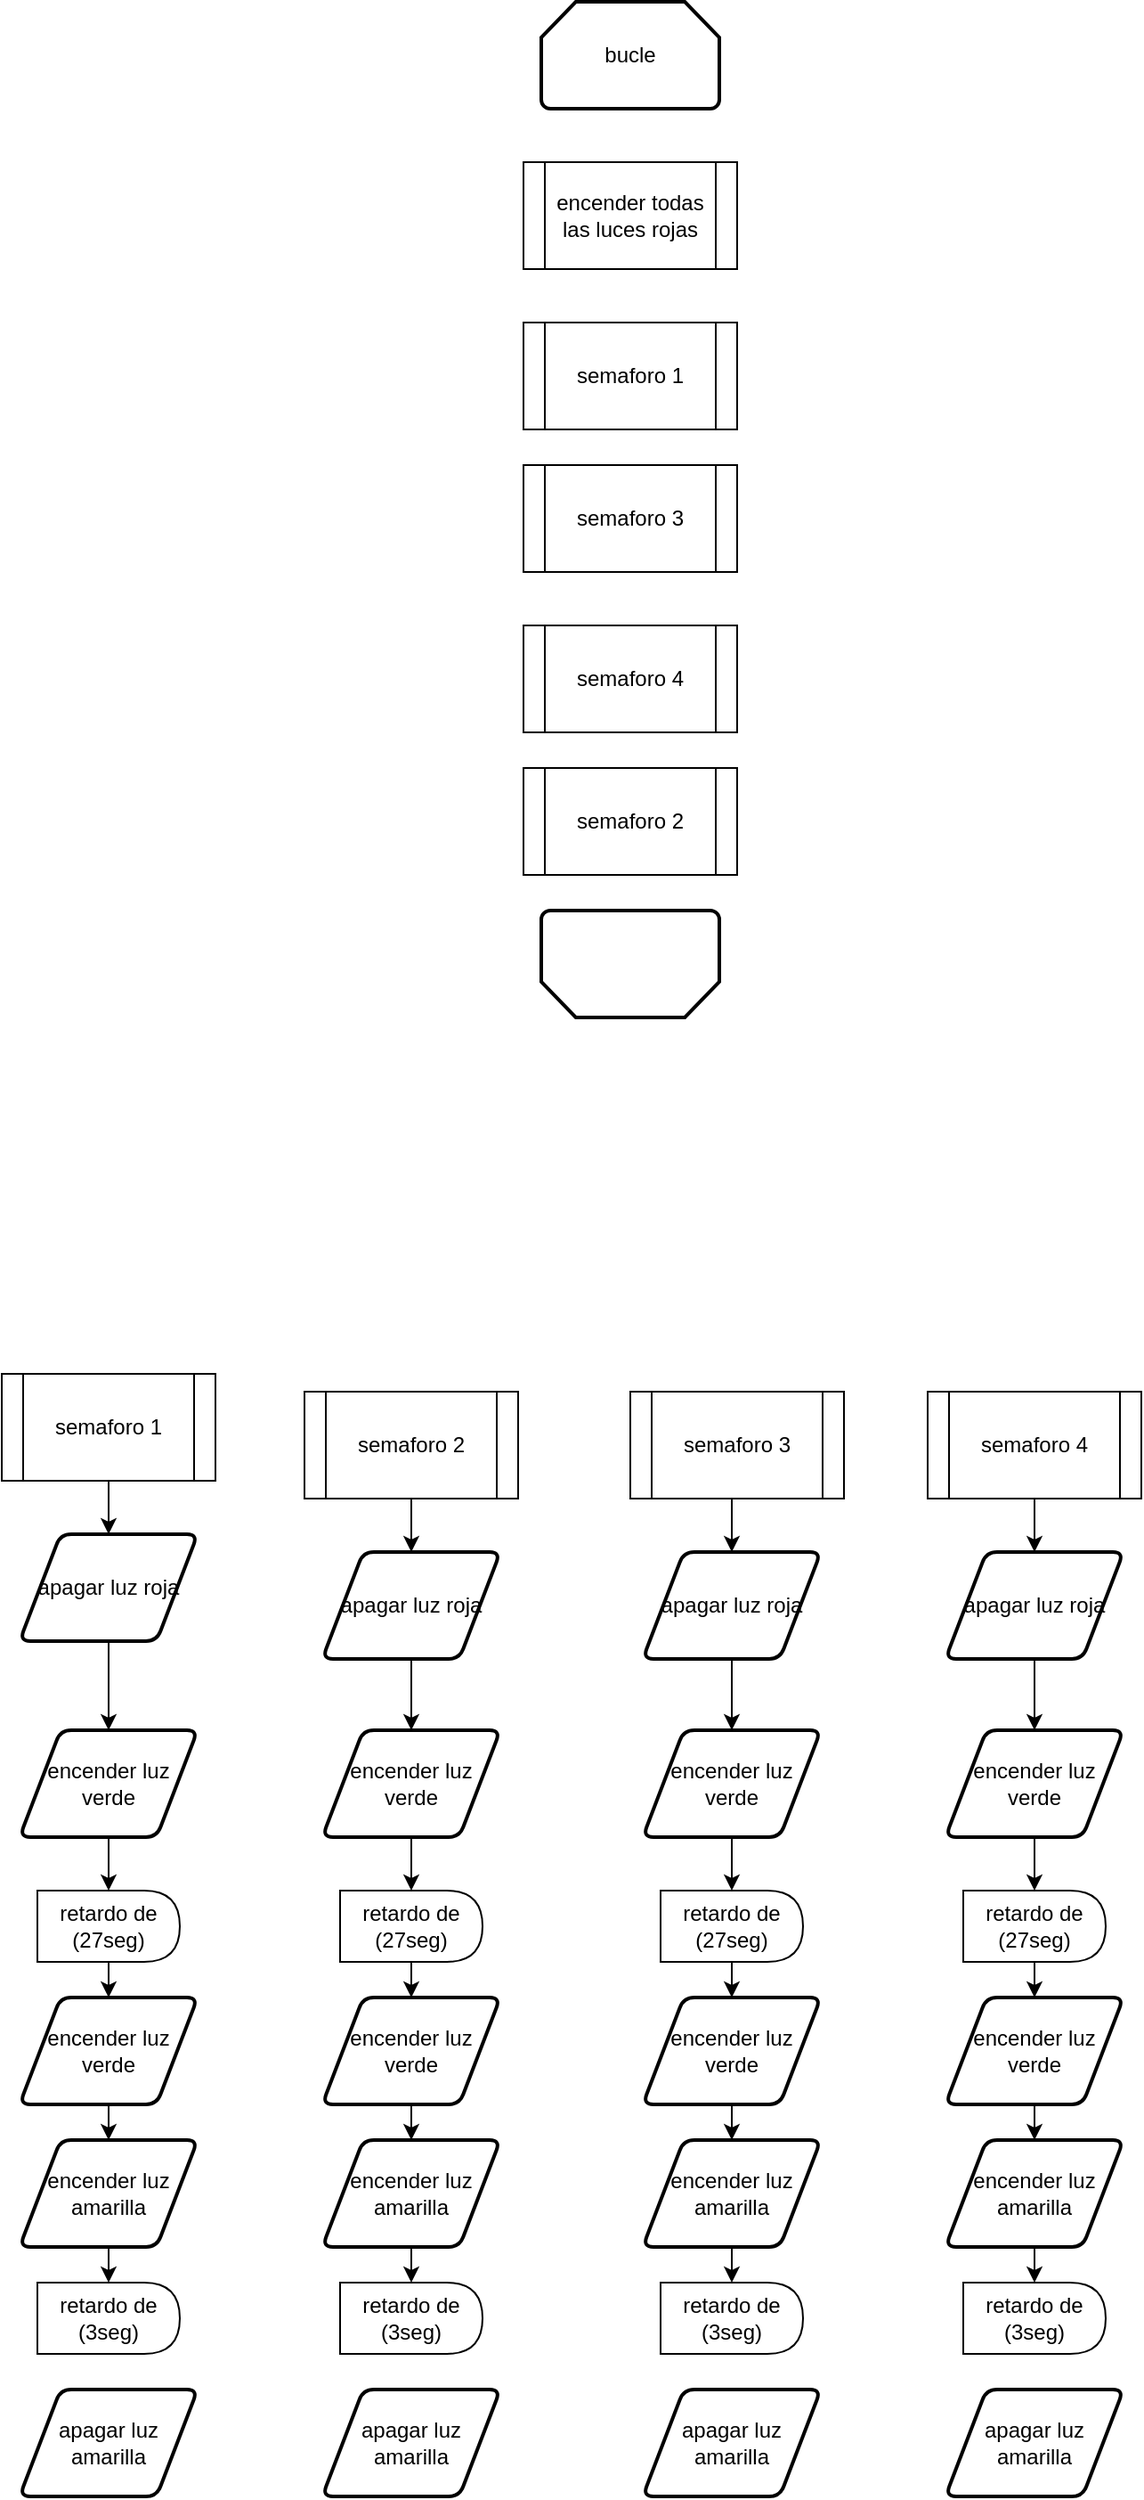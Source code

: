 <mxfile version="24.7.17">
  <diagram name="Página-1" id="tc7sz2EOp8p-1Lv8rRFv">
    <mxGraphModel dx="1311" dy="1894" grid="1" gridSize="10" guides="1" tooltips="1" connect="1" arrows="1" fold="1" page="1" pageScale="1" pageWidth="827" pageHeight="1169" math="0" shadow="0">
      <root>
        <mxCell id="0" />
        <mxCell id="1" parent="0" />
        <mxCell id="FTXg_HXEKaxTPu8xvWAq-2" value="" style="endArrow=classic;html=1;rounded=0;exitX=0.5;exitY=1;exitDx=0;exitDy=0;" parent="1" edge="1">
          <mxGeometry width="50" height="50" relative="1" as="geometry">
            <mxPoint x="120" y="420" as="sourcePoint" />
            <mxPoint x="120" y="470" as="targetPoint" />
          </mxGeometry>
        </mxCell>
        <mxCell id="FTXg_HXEKaxTPu8xvWAq-3" value="encender luz verde" style="shape=parallelogram;html=1;strokeWidth=2;perimeter=parallelogramPerimeter;whiteSpace=wrap;rounded=1;arcSize=12;size=0.23;" parent="1" vertex="1">
          <mxGeometry x="70" y="470" width="100" height="60" as="geometry" />
        </mxCell>
        <mxCell id="FTXg_HXEKaxTPu8xvWAq-5" value="retardo de (27seg)" style="shape=delay;whiteSpace=wrap;html=1;" parent="1" vertex="1">
          <mxGeometry x="80" y="560" width="80" height="40" as="geometry" />
        </mxCell>
        <mxCell id="FTXg_HXEKaxTPu8xvWAq-6" value="" style="endArrow=classic;html=1;rounded=0;exitX=0.5;exitY=1;exitDx=0;exitDy=0;entryX=0.5;entryY=0;entryDx=0;entryDy=0;" parent="1" source="FTXg_HXEKaxTPu8xvWAq-3" target="FTXg_HXEKaxTPu8xvWAq-5" edge="1">
          <mxGeometry width="50" height="50" relative="1" as="geometry">
            <mxPoint x="420" y="550" as="sourcePoint" />
            <mxPoint x="110" y="560" as="targetPoint" />
          </mxGeometry>
        </mxCell>
        <mxCell id="FTXg_HXEKaxTPu8xvWAq-7" value="encender luz verde" style="shape=parallelogram;html=1;strokeWidth=2;perimeter=parallelogramPerimeter;whiteSpace=wrap;rounded=1;arcSize=12;size=0.23;" parent="1" vertex="1">
          <mxGeometry x="70" y="620" width="100" height="60" as="geometry" />
        </mxCell>
        <mxCell id="FTXg_HXEKaxTPu8xvWAq-8" value="encender luz amarilla" style="shape=parallelogram;html=1;strokeWidth=2;perimeter=parallelogramPerimeter;whiteSpace=wrap;rounded=1;arcSize=12;size=0.23;" parent="1" vertex="1">
          <mxGeometry x="70" y="700" width="100" height="60" as="geometry" />
        </mxCell>
        <mxCell id="FTXg_HXEKaxTPu8xvWAq-9" value="retardo de (3seg)" style="shape=delay;whiteSpace=wrap;html=1;" parent="1" vertex="1">
          <mxGeometry x="80" y="780" width="80" height="40" as="geometry" />
        </mxCell>
        <mxCell id="FTXg_HXEKaxTPu8xvWAq-10" value="apagar luz amarilla" style="shape=parallelogram;html=1;strokeWidth=2;perimeter=parallelogramPerimeter;whiteSpace=wrap;rounded=1;arcSize=12;size=0.23;" parent="1" vertex="1">
          <mxGeometry x="70" y="840" width="100" height="60" as="geometry" />
        </mxCell>
        <mxCell id="FTXg_HXEKaxTPu8xvWAq-11" value="apagar luz roja" style="shape=parallelogram;html=1;strokeWidth=2;perimeter=parallelogramPerimeter;whiteSpace=wrap;rounded=1;arcSize=12;size=0.23;" parent="1" vertex="1">
          <mxGeometry x="70" y="360" width="100" height="60" as="geometry" />
        </mxCell>
        <mxCell id="FTXg_HXEKaxTPu8xvWAq-14" value="semaforo 1" style="shape=process;whiteSpace=wrap;html=1;backgroundOutline=1;" parent="1" vertex="1">
          <mxGeometry x="60" y="270" width="120" height="60" as="geometry" />
        </mxCell>
        <mxCell id="FTXg_HXEKaxTPu8xvWAq-18" value="" style="endArrow=classic;html=1;rounded=0;entryX=0.5;entryY=0;entryDx=0;entryDy=0;" parent="1" target="FTXg_HXEKaxTPu8xvWAq-7" edge="1">
          <mxGeometry width="50" height="50" relative="1" as="geometry">
            <mxPoint x="120" y="600" as="sourcePoint" />
            <mxPoint x="170" y="550" as="targetPoint" />
          </mxGeometry>
        </mxCell>
        <mxCell id="FTXg_HXEKaxTPu8xvWAq-19" value="" style="endArrow=classic;html=1;rounded=0;entryX=0.5;entryY=0;entryDx=0;entryDy=0;" parent="1" target="FTXg_HXEKaxTPu8xvWAq-8" edge="1">
          <mxGeometry width="50" height="50" relative="1" as="geometry">
            <mxPoint x="120" y="680" as="sourcePoint" />
            <mxPoint x="170" y="630" as="targetPoint" />
          </mxGeometry>
        </mxCell>
        <mxCell id="FTXg_HXEKaxTPu8xvWAq-20" value="" style="endArrow=classic;html=1;rounded=0;entryX=0.5;entryY=0;entryDx=0;entryDy=0;" parent="1" target="FTXg_HXEKaxTPu8xvWAq-9" edge="1">
          <mxGeometry width="50" height="50" relative="1" as="geometry">
            <mxPoint x="120" y="760" as="sourcePoint" />
            <mxPoint x="170" y="710" as="targetPoint" />
          </mxGeometry>
        </mxCell>
        <mxCell id="FTXg_HXEKaxTPu8xvWAq-22" value="" style="endArrow=classic;html=1;rounded=0;entryX=0.5;entryY=0;entryDx=0;entryDy=0;" parent="1" target="FTXg_HXEKaxTPu8xvWAq-11" edge="1">
          <mxGeometry width="50" height="50" relative="1" as="geometry">
            <mxPoint x="120" y="330" as="sourcePoint" />
            <mxPoint x="170" y="280" as="targetPoint" />
          </mxGeometry>
        </mxCell>
        <mxCell id="FTXg_HXEKaxTPu8xvWAq-25" value="" style="endArrow=classic;html=1;rounded=0;exitX=0.5;exitY=1;exitDx=0;exitDy=0;" parent="1" edge="1">
          <mxGeometry width="50" height="50" relative="1" as="geometry">
            <mxPoint x="290" y="420" as="sourcePoint" />
            <mxPoint x="290" y="470" as="targetPoint" />
          </mxGeometry>
        </mxCell>
        <mxCell id="FTXg_HXEKaxTPu8xvWAq-26" value="encender luz verde" style="shape=parallelogram;html=1;strokeWidth=2;perimeter=parallelogramPerimeter;whiteSpace=wrap;rounded=1;arcSize=12;size=0.23;" parent="1" vertex="1">
          <mxGeometry x="240" y="470" width="100" height="60" as="geometry" />
        </mxCell>
        <mxCell id="FTXg_HXEKaxTPu8xvWAq-27" value="retardo de (27seg)" style="shape=delay;whiteSpace=wrap;html=1;" parent="1" vertex="1">
          <mxGeometry x="250" y="560" width="80" height="40" as="geometry" />
        </mxCell>
        <mxCell id="FTXg_HXEKaxTPu8xvWAq-28" value="" style="endArrow=classic;html=1;rounded=0;exitX=0.5;exitY=1;exitDx=0;exitDy=0;entryX=0.5;entryY=0;entryDx=0;entryDy=0;" parent="1" source="FTXg_HXEKaxTPu8xvWAq-26" target="FTXg_HXEKaxTPu8xvWAq-27" edge="1">
          <mxGeometry width="50" height="50" relative="1" as="geometry">
            <mxPoint x="590" y="550" as="sourcePoint" />
            <mxPoint x="280" y="560" as="targetPoint" />
          </mxGeometry>
        </mxCell>
        <mxCell id="FTXg_HXEKaxTPu8xvWAq-29" value="encender luz verde" style="shape=parallelogram;html=1;strokeWidth=2;perimeter=parallelogramPerimeter;whiteSpace=wrap;rounded=1;arcSize=12;size=0.23;" parent="1" vertex="1">
          <mxGeometry x="240" y="620" width="100" height="60" as="geometry" />
        </mxCell>
        <mxCell id="FTXg_HXEKaxTPu8xvWAq-30" value="encender luz amarilla" style="shape=parallelogram;html=1;strokeWidth=2;perimeter=parallelogramPerimeter;whiteSpace=wrap;rounded=1;arcSize=12;size=0.23;" parent="1" vertex="1">
          <mxGeometry x="240" y="700" width="100" height="60" as="geometry" />
        </mxCell>
        <mxCell id="FTXg_HXEKaxTPu8xvWAq-31" value="retardo de (3seg)" style="shape=delay;whiteSpace=wrap;html=1;" parent="1" vertex="1">
          <mxGeometry x="250" y="780" width="80" height="40" as="geometry" />
        </mxCell>
        <mxCell id="FTXg_HXEKaxTPu8xvWAq-32" value="apagar luz amarilla" style="shape=parallelogram;html=1;strokeWidth=2;perimeter=parallelogramPerimeter;whiteSpace=wrap;rounded=1;arcSize=12;size=0.23;" parent="1" vertex="1">
          <mxGeometry x="240" y="840" width="100" height="60" as="geometry" />
        </mxCell>
        <mxCell id="FTXg_HXEKaxTPu8xvWAq-33" value="apagar luz roja" style="shape=parallelogram;html=1;strokeWidth=2;perimeter=parallelogramPerimeter;whiteSpace=wrap;rounded=1;arcSize=12;size=0.23;" parent="1" vertex="1">
          <mxGeometry x="240" y="370" width="100" height="60" as="geometry" />
        </mxCell>
        <mxCell id="FTXg_HXEKaxTPu8xvWAq-36" value="semaforo 2" style="shape=process;whiteSpace=wrap;html=1;backgroundOutline=1;" parent="1" vertex="1">
          <mxGeometry x="230" y="280" width="120" height="60" as="geometry" />
        </mxCell>
        <mxCell id="FTXg_HXEKaxTPu8xvWAq-37" value="" style="endArrow=classic;html=1;rounded=0;entryX=0.5;entryY=0;entryDx=0;entryDy=0;" parent="1" target="FTXg_HXEKaxTPu8xvWAq-29" edge="1">
          <mxGeometry width="50" height="50" relative="1" as="geometry">
            <mxPoint x="290" y="600" as="sourcePoint" />
            <mxPoint x="340" y="550" as="targetPoint" />
          </mxGeometry>
        </mxCell>
        <mxCell id="FTXg_HXEKaxTPu8xvWAq-38" value="" style="endArrow=classic;html=1;rounded=0;entryX=0.5;entryY=0;entryDx=0;entryDy=0;" parent="1" target="FTXg_HXEKaxTPu8xvWAq-30" edge="1">
          <mxGeometry width="50" height="50" relative="1" as="geometry">
            <mxPoint x="290" y="680" as="sourcePoint" />
            <mxPoint x="340" y="630" as="targetPoint" />
          </mxGeometry>
        </mxCell>
        <mxCell id="FTXg_HXEKaxTPu8xvWAq-39" value="" style="endArrow=classic;html=1;rounded=0;entryX=0.5;entryY=0;entryDx=0;entryDy=0;" parent="1" target="FTXg_HXEKaxTPu8xvWAq-31" edge="1">
          <mxGeometry width="50" height="50" relative="1" as="geometry">
            <mxPoint x="290" y="760" as="sourcePoint" />
            <mxPoint x="340" y="710" as="targetPoint" />
          </mxGeometry>
        </mxCell>
        <mxCell id="FTXg_HXEKaxTPu8xvWAq-40" value="" style="endArrow=classic;html=1;rounded=0;entryX=0.5;entryY=0;entryDx=0;entryDy=0;" parent="1" target="FTXg_HXEKaxTPu8xvWAq-33" edge="1">
          <mxGeometry width="50" height="50" relative="1" as="geometry">
            <mxPoint x="290" y="340" as="sourcePoint" />
            <mxPoint x="340" y="290" as="targetPoint" />
          </mxGeometry>
        </mxCell>
        <mxCell id="FTXg_HXEKaxTPu8xvWAq-43" value="" style="endArrow=classic;html=1;rounded=0;exitX=0.5;exitY=1;exitDx=0;exitDy=0;" parent="1" edge="1">
          <mxGeometry width="50" height="50" relative="1" as="geometry">
            <mxPoint x="470" y="420" as="sourcePoint" />
            <mxPoint x="470" y="470" as="targetPoint" />
          </mxGeometry>
        </mxCell>
        <mxCell id="FTXg_HXEKaxTPu8xvWAq-44" value="encender luz verde" style="shape=parallelogram;html=1;strokeWidth=2;perimeter=parallelogramPerimeter;whiteSpace=wrap;rounded=1;arcSize=12;size=0.23;" parent="1" vertex="1">
          <mxGeometry x="420" y="470" width="100" height="60" as="geometry" />
        </mxCell>
        <mxCell id="FTXg_HXEKaxTPu8xvWAq-45" value="retardo de (27seg)" style="shape=delay;whiteSpace=wrap;html=1;" parent="1" vertex="1">
          <mxGeometry x="430" y="560" width="80" height="40" as="geometry" />
        </mxCell>
        <mxCell id="FTXg_HXEKaxTPu8xvWAq-46" value="" style="endArrow=classic;html=1;rounded=0;exitX=0.5;exitY=1;exitDx=0;exitDy=0;entryX=0.5;entryY=0;entryDx=0;entryDy=0;" parent="1" source="FTXg_HXEKaxTPu8xvWAq-44" target="FTXg_HXEKaxTPu8xvWAq-45" edge="1">
          <mxGeometry width="50" height="50" relative="1" as="geometry">
            <mxPoint x="770" y="550" as="sourcePoint" />
            <mxPoint x="460" y="560" as="targetPoint" />
          </mxGeometry>
        </mxCell>
        <mxCell id="FTXg_HXEKaxTPu8xvWAq-47" value="encender luz verde" style="shape=parallelogram;html=1;strokeWidth=2;perimeter=parallelogramPerimeter;whiteSpace=wrap;rounded=1;arcSize=12;size=0.23;" parent="1" vertex="1">
          <mxGeometry x="420" y="620" width="100" height="60" as="geometry" />
        </mxCell>
        <mxCell id="FTXg_HXEKaxTPu8xvWAq-48" value="encender luz amarilla" style="shape=parallelogram;html=1;strokeWidth=2;perimeter=parallelogramPerimeter;whiteSpace=wrap;rounded=1;arcSize=12;size=0.23;" parent="1" vertex="1">
          <mxGeometry x="420" y="700" width="100" height="60" as="geometry" />
        </mxCell>
        <mxCell id="FTXg_HXEKaxTPu8xvWAq-49" value="retardo de (3seg)" style="shape=delay;whiteSpace=wrap;html=1;" parent="1" vertex="1">
          <mxGeometry x="430" y="780" width="80" height="40" as="geometry" />
        </mxCell>
        <mxCell id="FTXg_HXEKaxTPu8xvWAq-50" value="apagar luz amarilla" style="shape=parallelogram;html=1;strokeWidth=2;perimeter=parallelogramPerimeter;whiteSpace=wrap;rounded=1;arcSize=12;size=0.23;" parent="1" vertex="1">
          <mxGeometry x="420" y="840" width="100" height="60" as="geometry" />
        </mxCell>
        <mxCell id="FTXg_HXEKaxTPu8xvWAq-51" value="apagar luz roja" style="shape=parallelogram;html=1;strokeWidth=2;perimeter=parallelogramPerimeter;whiteSpace=wrap;rounded=1;arcSize=12;size=0.23;" parent="1" vertex="1">
          <mxGeometry x="420" y="370" width="100" height="60" as="geometry" />
        </mxCell>
        <mxCell id="FTXg_HXEKaxTPu8xvWAq-54" value="semaforo 3" style="shape=process;whiteSpace=wrap;html=1;backgroundOutline=1;" parent="1" vertex="1">
          <mxGeometry x="413" y="280" width="120" height="60" as="geometry" />
        </mxCell>
        <mxCell id="FTXg_HXEKaxTPu8xvWAq-55" value="" style="endArrow=classic;html=1;rounded=0;entryX=0.5;entryY=0;entryDx=0;entryDy=0;" parent="1" target="FTXg_HXEKaxTPu8xvWAq-47" edge="1">
          <mxGeometry width="50" height="50" relative="1" as="geometry">
            <mxPoint x="470" y="600" as="sourcePoint" />
            <mxPoint x="520" y="550" as="targetPoint" />
          </mxGeometry>
        </mxCell>
        <mxCell id="FTXg_HXEKaxTPu8xvWAq-56" value="" style="endArrow=classic;html=1;rounded=0;entryX=0.5;entryY=0;entryDx=0;entryDy=0;" parent="1" target="FTXg_HXEKaxTPu8xvWAq-48" edge="1">
          <mxGeometry width="50" height="50" relative="1" as="geometry">
            <mxPoint x="470" y="680" as="sourcePoint" />
            <mxPoint x="520" y="630" as="targetPoint" />
          </mxGeometry>
        </mxCell>
        <mxCell id="FTXg_HXEKaxTPu8xvWAq-57" value="" style="endArrow=classic;html=1;rounded=0;entryX=0.5;entryY=0;entryDx=0;entryDy=0;" parent="1" target="FTXg_HXEKaxTPu8xvWAq-49" edge="1">
          <mxGeometry width="50" height="50" relative="1" as="geometry">
            <mxPoint x="470" y="760" as="sourcePoint" />
            <mxPoint x="520" y="710" as="targetPoint" />
          </mxGeometry>
        </mxCell>
        <mxCell id="FTXg_HXEKaxTPu8xvWAq-58" value="" style="endArrow=classic;html=1;rounded=0;entryX=0.5;entryY=0;entryDx=0;entryDy=0;" parent="1" target="FTXg_HXEKaxTPu8xvWAq-51" edge="1">
          <mxGeometry width="50" height="50" relative="1" as="geometry">
            <mxPoint x="470" y="340" as="sourcePoint" />
            <mxPoint x="520" y="290" as="targetPoint" />
          </mxGeometry>
        </mxCell>
        <mxCell id="FTXg_HXEKaxTPu8xvWAq-61" value="" style="endArrow=classic;html=1;rounded=0;exitX=0.5;exitY=1;exitDx=0;exitDy=0;" parent="1" edge="1">
          <mxGeometry width="50" height="50" relative="1" as="geometry">
            <mxPoint x="640" y="420" as="sourcePoint" />
            <mxPoint x="640" y="470" as="targetPoint" />
          </mxGeometry>
        </mxCell>
        <mxCell id="FTXg_HXEKaxTPu8xvWAq-62" value="encender luz verde" style="shape=parallelogram;html=1;strokeWidth=2;perimeter=parallelogramPerimeter;whiteSpace=wrap;rounded=1;arcSize=12;size=0.23;" parent="1" vertex="1">
          <mxGeometry x="590" y="470" width="100" height="60" as="geometry" />
        </mxCell>
        <mxCell id="FTXg_HXEKaxTPu8xvWAq-63" value="retardo de (27seg)" style="shape=delay;whiteSpace=wrap;html=1;" parent="1" vertex="1">
          <mxGeometry x="600" y="560" width="80" height="40" as="geometry" />
        </mxCell>
        <mxCell id="FTXg_HXEKaxTPu8xvWAq-64" value="" style="endArrow=classic;html=1;rounded=0;exitX=0.5;exitY=1;exitDx=0;exitDy=0;entryX=0.5;entryY=0;entryDx=0;entryDy=0;" parent="1" source="FTXg_HXEKaxTPu8xvWAq-62" target="FTXg_HXEKaxTPu8xvWAq-63" edge="1">
          <mxGeometry width="50" height="50" relative="1" as="geometry">
            <mxPoint x="940" y="550" as="sourcePoint" />
            <mxPoint x="630" y="560" as="targetPoint" />
          </mxGeometry>
        </mxCell>
        <mxCell id="FTXg_HXEKaxTPu8xvWAq-65" value="encender luz verde" style="shape=parallelogram;html=1;strokeWidth=2;perimeter=parallelogramPerimeter;whiteSpace=wrap;rounded=1;arcSize=12;size=0.23;" parent="1" vertex="1">
          <mxGeometry x="590" y="620" width="100" height="60" as="geometry" />
        </mxCell>
        <mxCell id="FTXg_HXEKaxTPu8xvWAq-66" value="encender luz amarilla" style="shape=parallelogram;html=1;strokeWidth=2;perimeter=parallelogramPerimeter;whiteSpace=wrap;rounded=1;arcSize=12;size=0.23;" parent="1" vertex="1">
          <mxGeometry x="590" y="700" width="100" height="60" as="geometry" />
        </mxCell>
        <mxCell id="FTXg_HXEKaxTPu8xvWAq-67" value="retardo de (3seg)" style="shape=delay;whiteSpace=wrap;html=1;" parent="1" vertex="1">
          <mxGeometry x="600" y="780" width="80" height="40" as="geometry" />
        </mxCell>
        <mxCell id="FTXg_HXEKaxTPu8xvWAq-68" value="apagar luz amarilla" style="shape=parallelogram;html=1;strokeWidth=2;perimeter=parallelogramPerimeter;whiteSpace=wrap;rounded=1;arcSize=12;size=0.23;" parent="1" vertex="1">
          <mxGeometry x="590" y="840" width="100" height="60" as="geometry" />
        </mxCell>
        <mxCell id="FTXg_HXEKaxTPu8xvWAq-69" value="apagar luz roja" style="shape=parallelogram;html=1;strokeWidth=2;perimeter=parallelogramPerimeter;whiteSpace=wrap;rounded=1;arcSize=12;size=0.23;" parent="1" vertex="1">
          <mxGeometry x="590" y="370" width="100" height="60" as="geometry" />
        </mxCell>
        <mxCell id="FTXg_HXEKaxTPu8xvWAq-72" value="semaforo 4" style="shape=process;whiteSpace=wrap;html=1;backgroundOutline=1;" parent="1" vertex="1">
          <mxGeometry x="580" y="280" width="120" height="60" as="geometry" />
        </mxCell>
        <mxCell id="FTXg_HXEKaxTPu8xvWAq-73" value="" style="endArrow=classic;html=1;rounded=0;entryX=0.5;entryY=0;entryDx=0;entryDy=0;" parent="1" target="FTXg_HXEKaxTPu8xvWAq-65" edge="1">
          <mxGeometry width="50" height="50" relative="1" as="geometry">
            <mxPoint x="640" y="600" as="sourcePoint" />
            <mxPoint x="690" y="550" as="targetPoint" />
          </mxGeometry>
        </mxCell>
        <mxCell id="FTXg_HXEKaxTPu8xvWAq-74" value="" style="endArrow=classic;html=1;rounded=0;entryX=0.5;entryY=0;entryDx=0;entryDy=0;" parent="1" target="FTXg_HXEKaxTPu8xvWAq-66" edge="1">
          <mxGeometry width="50" height="50" relative="1" as="geometry">
            <mxPoint x="640" y="680" as="sourcePoint" />
            <mxPoint x="690" y="630" as="targetPoint" />
          </mxGeometry>
        </mxCell>
        <mxCell id="FTXg_HXEKaxTPu8xvWAq-75" value="" style="endArrow=classic;html=1;rounded=0;entryX=0.5;entryY=0;entryDx=0;entryDy=0;" parent="1" target="FTXg_HXEKaxTPu8xvWAq-67" edge="1">
          <mxGeometry width="50" height="50" relative="1" as="geometry">
            <mxPoint x="640" y="760" as="sourcePoint" />
            <mxPoint x="690" y="710" as="targetPoint" />
          </mxGeometry>
        </mxCell>
        <mxCell id="FTXg_HXEKaxTPu8xvWAq-76" value="" style="endArrow=classic;html=1;rounded=0;entryX=0.5;entryY=0;entryDx=0;entryDy=0;" parent="1" target="FTXg_HXEKaxTPu8xvWAq-69" edge="1">
          <mxGeometry width="50" height="50" relative="1" as="geometry">
            <mxPoint x="640" y="340" as="sourcePoint" />
            <mxPoint x="690" y="290" as="targetPoint" />
          </mxGeometry>
        </mxCell>
        <mxCell id="FTXg_HXEKaxTPu8xvWAq-80" value="bucle" style="strokeWidth=2;html=1;shape=mxgraph.flowchart.loop_limit;whiteSpace=wrap;" parent="1" vertex="1">
          <mxGeometry x="363" y="-500" width="100" height="60" as="geometry" />
        </mxCell>
        <mxCell id="FTXg_HXEKaxTPu8xvWAq-81" value="semaforo 1" style="shape=process;whiteSpace=wrap;html=1;backgroundOutline=1;" parent="1" vertex="1">
          <mxGeometry x="353" y="-320" width="120" height="60" as="geometry" />
        </mxCell>
        <mxCell id="FTXg_HXEKaxTPu8xvWAq-82" value="semaforo 3" style="shape=process;whiteSpace=wrap;html=1;backgroundOutline=1;" parent="1" vertex="1">
          <mxGeometry x="353" y="-240" width="120" height="60" as="geometry" />
        </mxCell>
        <mxCell id="FTXg_HXEKaxTPu8xvWAq-83" value="semaforo 4" style="shape=process;whiteSpace=wrap;html=1;backgroundOutline=1;" parent="1" vertex="1">
          <mxGeometry x="353" y="-150" width="120" height="60" as="geometry" />
        </mxCell>
        <mxCell id="FTXg_HXEKaxTPu8xvWAq-85" value="semaforo 2" style="shape=process;whiteSpace=wrap;html=1;backgroundOutline=1;" parent="1" vertex="1">
          <mxGeometry x="353" y="-70" width="120" height="60" as="geometry" />
        </mxCell>
        <mxCell id="FTXg_HXEKaxTPu8xvWAq-87" value="" style="strokeWidth=2;html=1;shape=mxgraph.flowchart.loop_limit;whiteSpace=wrap;rotation=-180;" parent="1" vertex="1">
          <mxGeometry x="363" y="10" width="100" height="60" as="geometry" />
        </mxCell>
        <mxCell id="FTXg_HXEKaxTPu8xvWAq-88" value="encender todas las luces rojas" style="shape=process;whiteSpace=wrap;html=1;backgroundOutline=1;" parent="1" vertex="1">
          <mxGeometry x="353" y="-410" width="120" height="60" as="geometry" />
        </mxCell>
      </root>
    </mxGraphModel>
  </diagram>
</mxfile>
